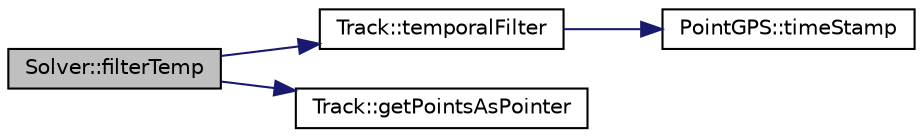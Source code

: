 digraph "Solver::filterTemp"
{
 // INTERACTIVE_SVG=YES
  bgcolor="transparent";
  edge [fontname="Helvetica",fontsize="10",labelfontname="Helvetica",labelfontsize="10"];
  node [fontname="Helvetica",fontsize="10",shape=record];
  rankdir="LR";
  Node1 [label="Solver::filterTemp",height=0.2,width=0.4,color="black", fillcolor="grey75", style="filled", fontcolor="black"];
  Node1 -> Node2 [color="midnightblue",fontsize="10",style="solid",fontname="Helvetica"];
  Node2 [label="Track::temporalFilter",height=0.2,width=0.4,color="black",URL="$class_track.html#a58fcdaf47f2c87bb7095933616f5a4bc",tooltip="This is a temporal filter, which deletes points depending on a time value. "];
  Node2 -> Node3 [color="midnightblue",fontsize="10",style="solid",fontname="Helvetica"];
  Node3 [label="PointGPS::timeStamp",height=0.2,width=0.4,color="black",URL="$class_point_g_p_s.html#aa8a0cbf3cfbc3f4ac9d16737c00fcb88"];
  Node1 -> Node4 [color="midnightblue",fontsize="10",style="solid",fontname="Helvetica"];
  Node4 [label="Track::getPointsAsPointer",height=0.2,width=0.4,color="black",URL="$class_track.html#ad262a30c2abcd29cf4cdc04facd290ee"];
}
